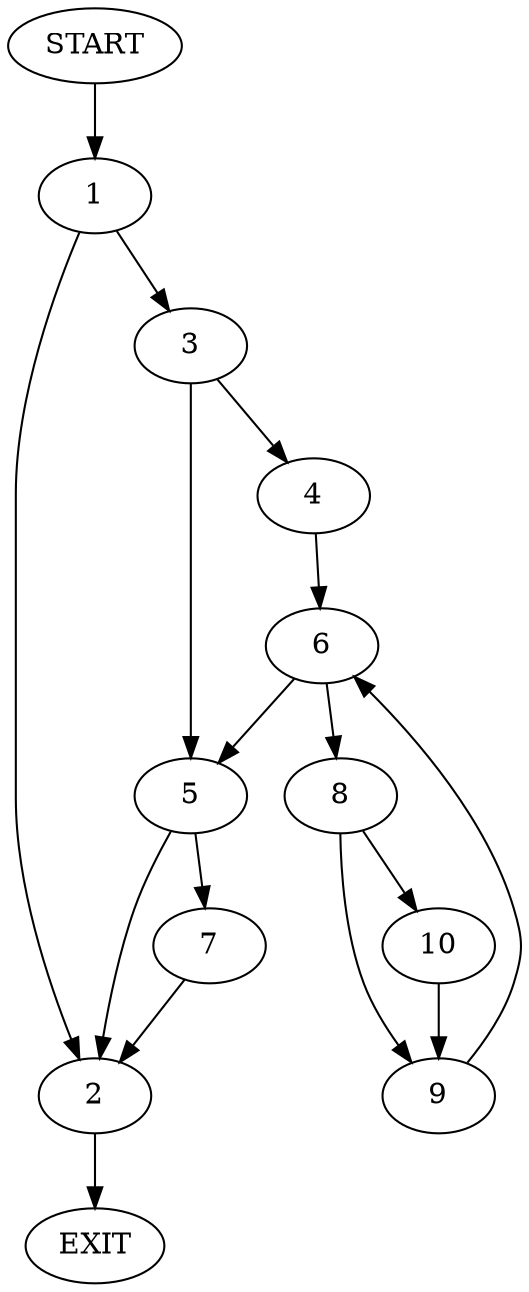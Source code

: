 digraph {
0 [label="START"]
11 [label="EXIT"]
0 -> 1
1 -> 2
1 -> 3
2 -> 11
3 -> 4
3 -> 5
4 -> 6
5 -> 7
5 -> 2
6 -> 8
6 -> 5
8 -> 9
8 -> 10
9 -> 6
10 -> 9
7 -> 2
}
